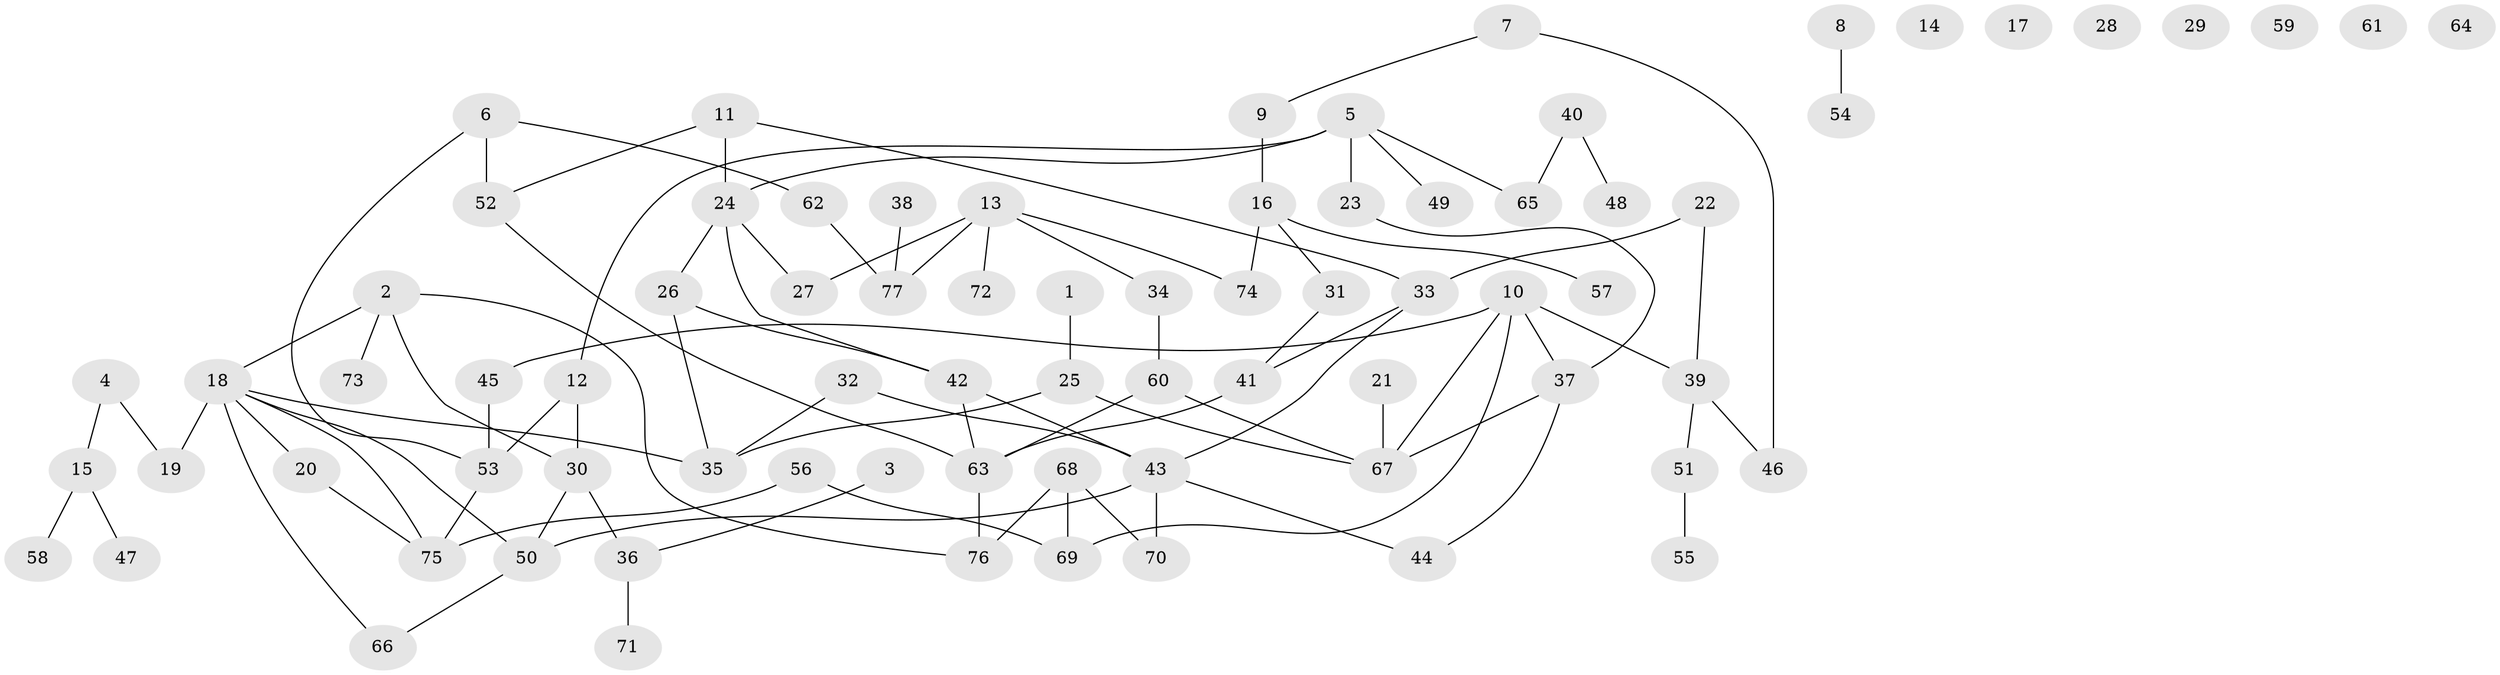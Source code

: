 // Generated by graph-tools (version 1.1) at 2025/25/03/09/25 03:25:16]
// undirected, 77 vertices, 94 edges
graph export_dot {
graph [start="1"]
  node [color=gray90,style=filled];
  1;
  2;
  3;
  4;
  5;
  6;
  7;
  8;
  9;
  10;
  11;
  12;
  13;
  14;
  15;
  16;
  17;
  18;
  19;
  20;
  21;
  22;
  23;
  24;
  25;
  26;
  27;
  28;
  29;
  30;
  31;
  32;
  33;
  34;
  35;
  36;
  37;
  38;
  39;
  40;
  41;
  42;
  43;
  44;
  45;
  46;
  47;
  48;
  49;
  50;
  51;
  52;
  53;
  54;
  55;
  56;
  57;
  58;
  59;
  60;
  61;
  62;
  63;
  64;
  65;
  66;
  67;
  68;
  69;
  70;
  71;
  72;
  73;
  74;
  75;
  76;
  77;
  1 -- 25;
  2 -- 18;
  2 -- 30;
  2 -- 73;
  2 -- 76;
  3 -- 36;
  4 -- 15;
  4 -- 19;
  5 -- 12;
  5 -- 23;
  5 -- 24;
  5 -- 49;
  5 -- 65;
  6 -- 52;
  6 -- 53;
  6 -- 62;
  7 -- 9;
  7 -- 46;
  8 -- 54;
  9 -- 16;
  10 -- 37;
  10 -- 39;
  10 -- 45;
  10 -- 67;
  10 -- 69;
  11 -- 24;
  11 -- 33;
  11 -- 52;
  12 -- 30;
  12 -- 53;
  13 -- 27;
  13 -- 34;
  13 -- 72;
  13 -- 74;
  13 -- 77;
  15 -- 47;
  15 -- 58;
  16 -- 31;
  16 -- 57;
  16 -- 74;
  18 -- 19;
  18 -- 20;
  18 -- 35;
  18 -- 50;
  18 -- 66;
  18 -- 75;
  20 -- 75;
  21 -- 67;
  22 -- 33;
  22 -- 39;
  23 -- 37;
  24 -- 26;
  24 -- 27;
  24 -- 42;
  25 -- 35;
  25 -- 67;
  26 -- 35;
  26 -- 42;
  30 -- 36;
  30 -- 50;
  31 -- 41;
  32 -- 35;
  32 -- 43;
  33 -- 41;
  33 -- 43;
  34 -- 60;
  36 -- 71;
  37 -- 44;
  37 -- 67;
  38 -- 77;
  39 -- 46;
  39 -- 51;
  40 -- 48;
  40 -- 65;
  41 -- 63;
  42 -- 43;
  42 -- 63;
  43 -- 44;
  43 -- 50;
  43 -- 70;
  45 -- 53;
  50 -- 66;
  51 -- 55;
  52 -- 63;
  53 -- 75;
  56 -- 69;
  56 -- 75;
  60 -- 63;
  60 -- 67;
  62 -- 77;
  63 -- 76;
  68 -- 69;
  68 -- 70;
  68 -- 76;
}
